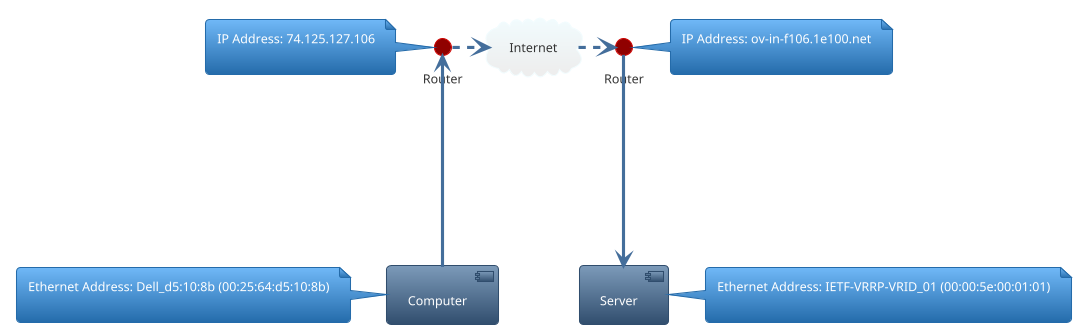 @startuml

!theme spacelab

component computer   as "Computer"
circle    src_router as "Router"
cloud     internet   as "Internet"
circle    dst_router as "Router"
component server     as "Server"

note left of computer   : Ethernet Address: Dell_d5:10:8b (00:25:64:d5:10:8b)\n
note left of src_router : IP Address: 74.125.127.106\n
note right of dst_router : IP Address: ov-in-f106.1e100.net\n
note right of server     : Ethernet Address: IETF-VRRP-VRID_01 (00:00:5e:00:01:01)\n

computer   --u--> src_router
src_router ..r..> internet
internet   ..r..> dst_router
dst_router --d--> server

@enduml
